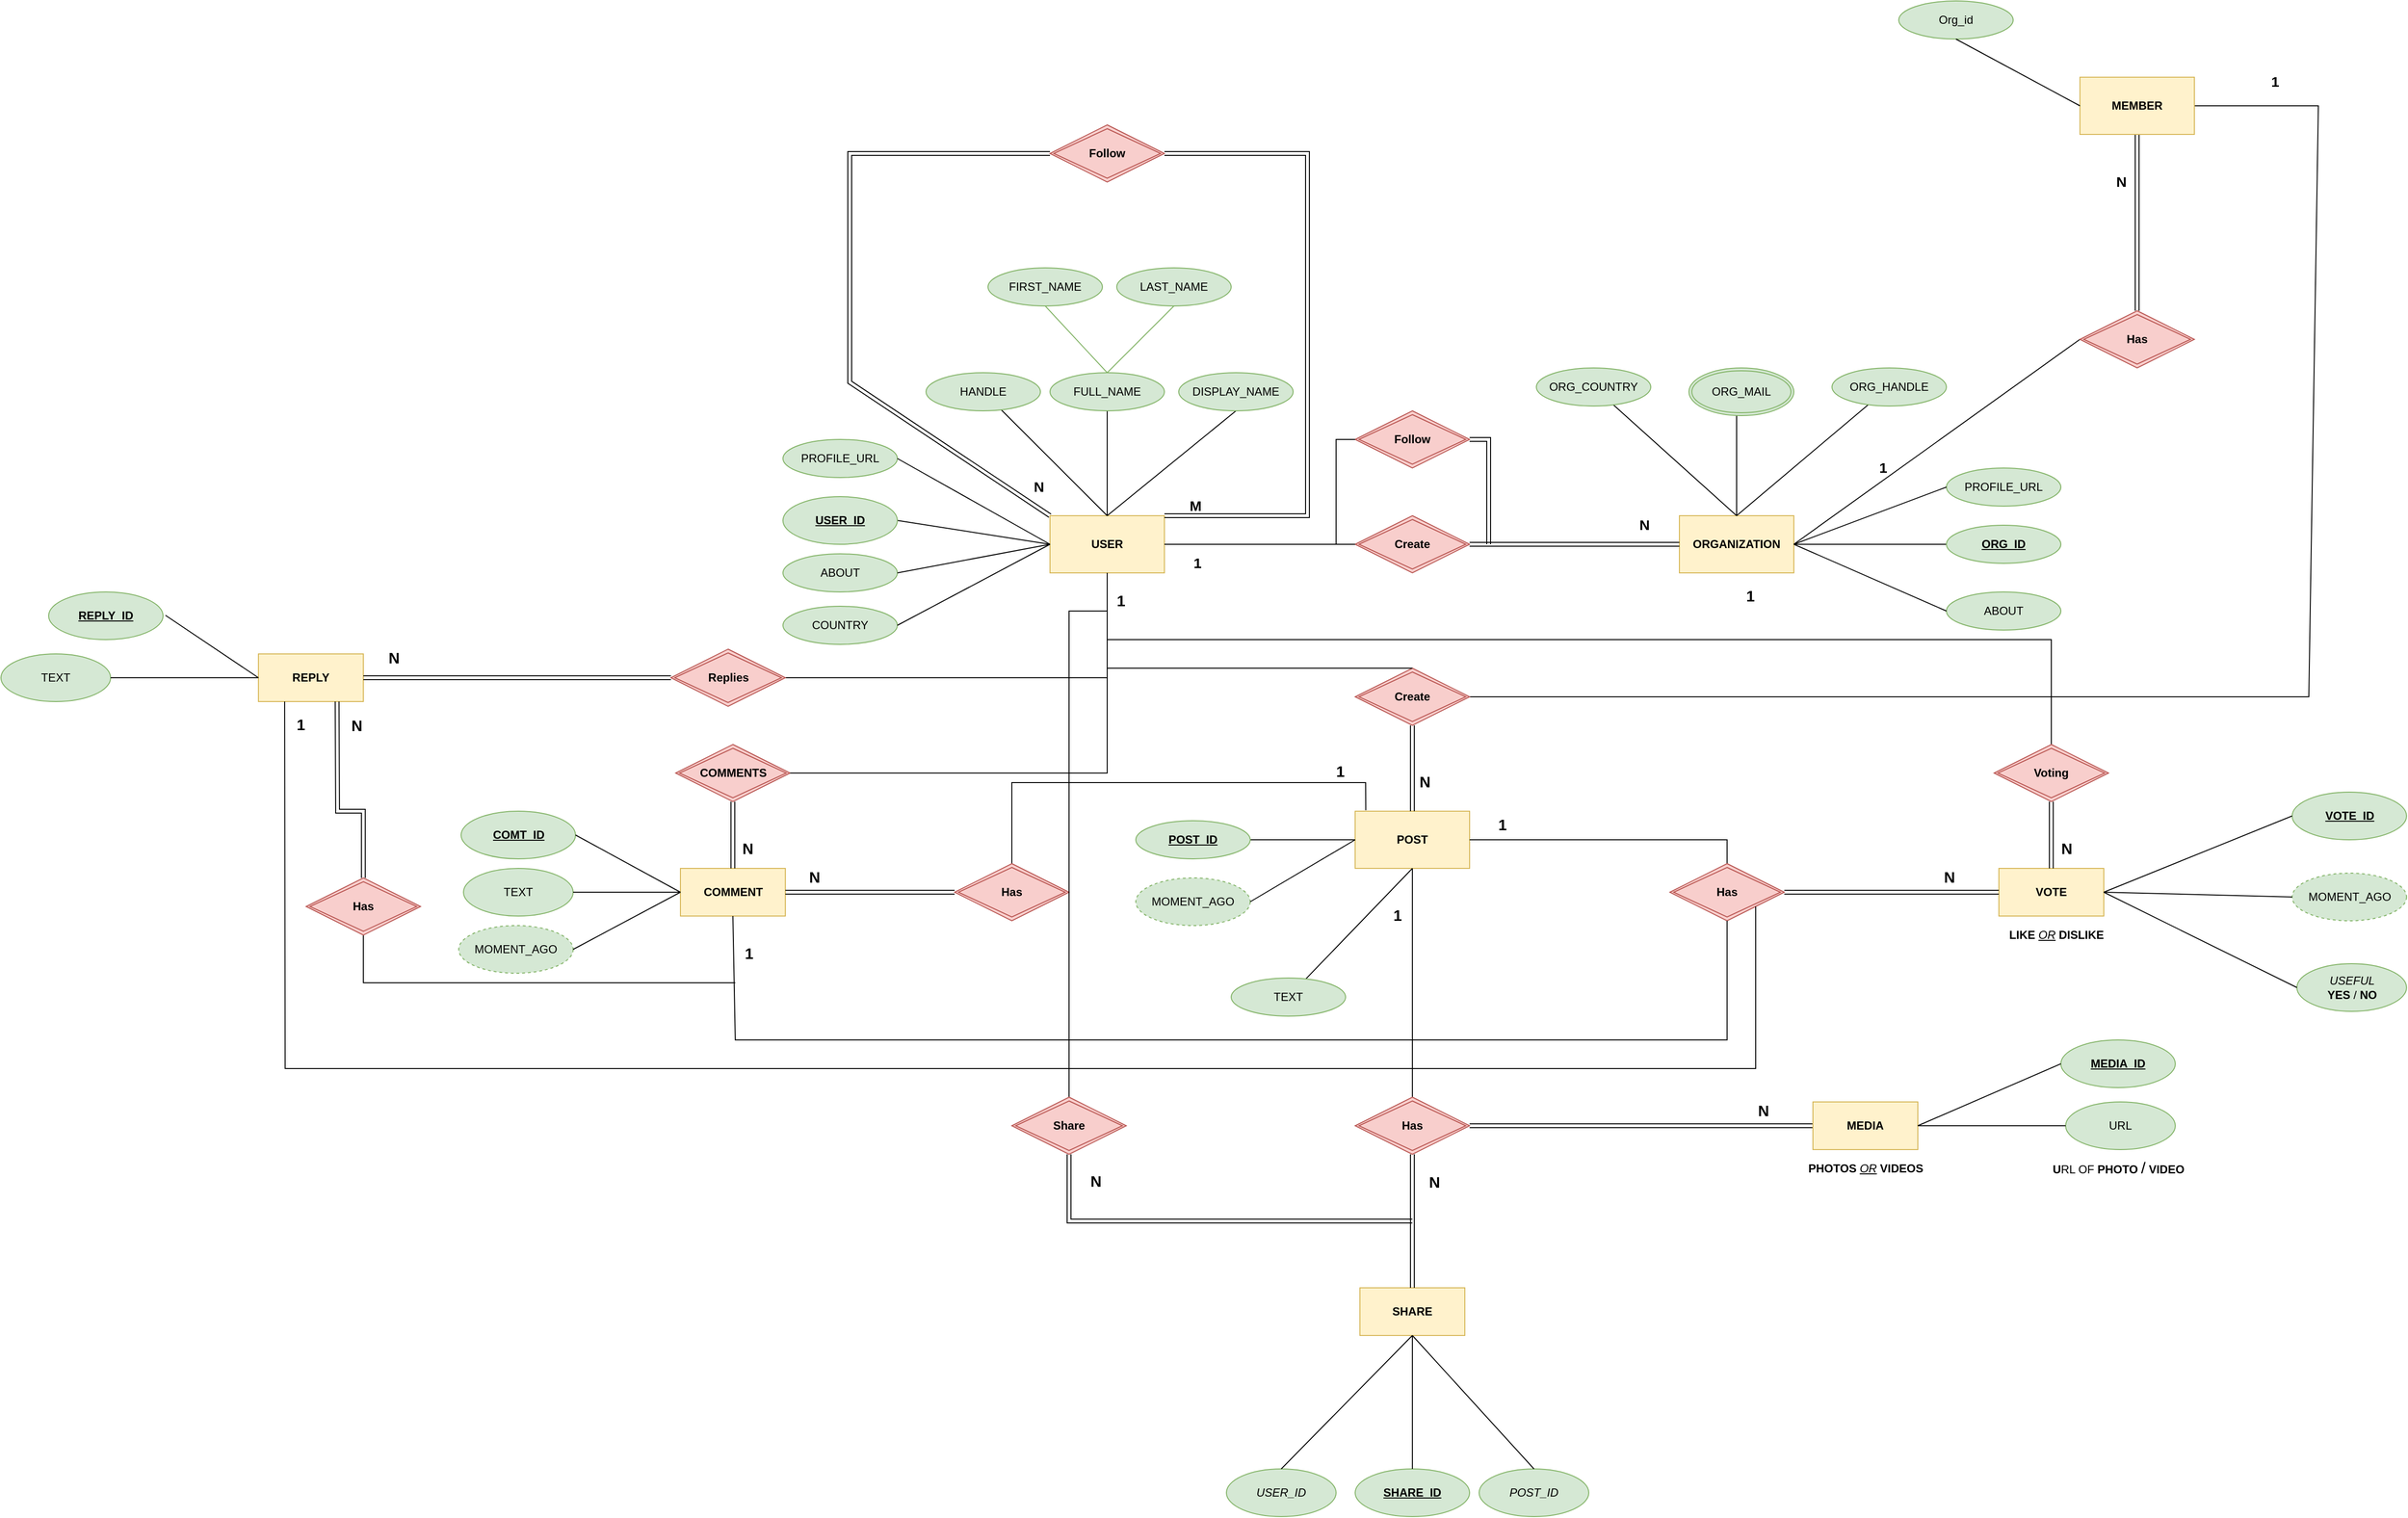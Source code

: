 <mxfile version="21.1.4" type="github">
  <diagram name="Page-1" id="ovaMx1BlKtIJrgPWmryp">
    <mxGraphModel dx="3140" dy="623" grid="1" gridSize="10" guides="1" tooltips="1" connect="1" arrows="1" fold="1" page="1" pageScale="1" pageWidth="1700" pageHeight="1100" background="none" math="0" shadow="0">
      <root>
        <mxCell id="0" />
        <mxCell id="1" parent="0" />
        <mxCell id="cWptr_9K2KnEI4ltxLWX-1" value="USER" style="rounded=0;whiteSpace=wrap;html=1;fillColor=#fff2cc;strokeColor=#d6b656;fontStyle=1" parent="1" vertex="1">
          <mxGeometry x="300" y="560" width="120" height="60" as="geometry" />
        </mxCell>
        <mxCell id="cWptr_9K2KnEI4ltxLWX-2" value="" style="endArrow=none;html=1;rounded=0;" parent="1" target="cWptr_9K2KnEI4ltxLWX-3" edge="1">
          <mxGeometry width="50" height="50" relative="1" as="geometry">
            <mxPoint x="360" y="560" as="sourcePoint" />
            <mxPoint x="360" y="490" as="targetPoint" />
          </mxGeometry>
        </mxCell>
        <mxCell id="cWptr_9K2KnEI4ltxLWX-3" value="FULL_NAME" style="ellipse;whiteSpace=wrap;html=1;fillColor=#d5e8d4;strokeColor=#82b366;" parent="1" vertex="1">
          <mxGeometry x="300" y="410" width="120" height="40" as="geometry" />
        </mxCell>
        <mxCell id="cWptr_9K2KnEI4ltxLWX-4" value="" style="endArrow=none;html=1;rounded=0;exitX=0.5;exitY=0;exitDx=0;exitDy=0;" parent="1" source="cWptr_9K2KnEI4ltxLWX-1" target="cWptr_9K2KnEI4ltxLWX-5" edge="1">
          <mxGeometry width="50" height="50" relative="1" as="geometry">
            <mxPoint x="190" y="610" as="sourcePoint" />
            <mxPoint x="190" y="540" as="targetPoint" />
          </mxGeometry>
        </mxCell>
        <mxCell id="cWptr_9K2KnEI4ltxLWX-5" value="HANDLE" style="ellipse;whiteSpace=wrap;html=1;fillColor=#d5e8d4;strokeColor=#82b366;" parent="1" vertex="1">
          <mxGeometry x="170" y="410" width="120" height="40" as="geometry" />
        </mxCell>
        <mxCell id="cWptr_9K2KnEI4ltxLWX-6" value="" style="endArrow=none;html=1;rounded=0;entryX=0.5;entryY=1;entryDx=0;entryDy=0;" parent="1" target="cWptr_9K2KnEI4ltxLWX-7" edge="1">
          <mxGeometry width="50" height="50" relative="1" as="geometry">
            <mxPoint x="360" y="560" as="sourcePoint" />
            <mxPoint x="488.444" y="448.665" as="targetPoint" />
          </mxGeometry>
        </mxCell>
        <mxCell id="cWptr_9K2KnEI4ltxLWX-7" value="DISPLAY_NAME" style="ellipse;whiteSpace=wrap;html=1;fillColor=#d5e8d4;strokeColor=#82b366;" parent="1" vertex="1">
          <mxGeometry x="435" y="410" width="120" height="40" as="geometry" />
        </mxCell>
        <mxCell id="cWptr_9K2KnEI4ltxLWX-9" value="ORGANIZATION" style="rounded=0;whiteSpace=wrap;html=1;fillColor=#fff2cc;strokeColor=#d6b656;fontStyle=1" parent="1" vertex="1">
          <mxGeometry x="960" y="560" width="120" height="60" as="geometry" />
        </mxCell>
        <mxCell id="cWptr_9K2KnEI4ltxLWX-15" value="" style="endArrow=none;html=1;rounded=0;entryX=1;entryY=0.5;entryDx=0;entryDy=0;exitX=0;exitY=0.5;exitDx=0;exitDy=0;" parent="1" source="cWptr_9K2KnEI4ltxLWX-1" target="cWptr_9K2KnEI4ltxLWX-98" edge="1">
          <mxGeometry width="50" height="50" relative="1" as="geometry">
            <mxPoint x="290" y="590" as="sourcePoint" />
            <mxPoint x="140" y="560" as="targetPoint" />
          </mxGeometry>
        </mxCell>
        <mxCell id="cWptr_9K2KnEI4ltxLWX-17" value="" style="endArrow=none;html=1;rounded=0;" parent="1" target="cWptr_9K2KnEI4ltxLWX-18" edge="1">
          <mxGeometry width="50" height="50" relative="1" as="geometry">
            <mxPoint x="1020" y="560" as="sourcePoint" />
            <mxPoint x="880" y="490" as="targetPoint" />
          </mxGeometry>
        </mxCell>
        <mxCell id="cWptr_9K2KnEI4ltxLWX-18" value="ORG_COUNTRY" style="ellipse;whiteSpace=wrap;html=1;fillColor=#d5e8d4;strokeColor=#82b366;" parent="1" vertex="1">
          <mxGeometry x="810" y="405" width="120" height="40" as="geometry" />
        </mxCell>
        <mxCell id="cWptr_9K2KnEI4ltxLWX-19" value="" style="endArrow=none;html=1;rounded=0;exitX=0.5;exitY=0;exitDx=0;exitDy=0;" parent="1" source="cWptr_9K2KnEI4ltxLWX-9" edge="1">
          <mxGeometry width="50" height="50" relative="1" as="geometry">
            <mxPoint x="1020" y="550" as="sourcePoint" />
            <mxPoint x="1020" y="450" as="targetPoint" />
          </mxGeometry>
        </mxCell>
        <mxCell id="cWptr_9K2KnEI4ltxLWX-21" value="" style="endArrow=none;html=1;rounded=0;exitX=0.5;exitY=0;exitDx=0;exitDy=0;" parent="1" source="cWptr_9K2KnEI4ltxLWX-9" target="cWptr_9K2KnEI4ltxLWX-22" edge="1">
          <mxGeometry width="50" height="50" relative="1" as="geometry">
            <mxPoint x="620" y="570" as="sourcePoint" />
            <mxPoint x="760" y="500" as="targetPoint" />
          </mxGeometry>
        </mxCell>
        <mxCell id="cWptr_9K2KnEI4ltxLWX-22" value="ORG_HANDLE" style="ellipse;whiteSpace=wrap;html=1;fillColor=#d5e8d4;strokeColor=#82b366;" parent="1" vertex="1">
          <mxGeometry x="1120" y="405" width="120" height="40" as="geometry" />
        </mxCell>
        <mxCell id="cWptr_9K2KnEI4ltxLWX-25" value="" style="endArrow=none;html=1;rounded=0;entryX=0;entryY=0.5;entryDx=0;entryDy=0;exitX=1;exitY=0.5;exitDx=0;exitDy=0;" parent="1" source="cWptr_9K2KnEI4ltxLWX-9" target="cWptr_9K2KnEI4ltxLWX-26" edge="1">
          <mxGeometry width="50" height="50" relative="1" as="geometry">
            <mxPoint x="1130" y="580" as="sourcePoint" />
            <mxPoint x="1130" y="930" as="targetPoint" />
          </mxGeometry>
        </mxCell>
        <mxCell id="cWptr_9K2KnEI4ltxLWX-26" value="&lt;u&gt;ORG_ID&lt;/u&gt;" style="ellipse;whiteSpace=wrap;html=1;fillColor=#d5e8d4;strokeColor=#82b366;fontStyle=1" parent="1" vertex="1">
          <mxGeometry x="1240" y="570" width="120" height="40" as="geometry" />
        </mxCell>
        <mxCell id="cWptr_9K2KnEI4ltxLWX-49" value="POST" style="rounded=0;whiteSpace=wrap;html=1;fillColor=#fff2cc;strokeColor=#d6b656;fontStyle=1" parent="1" vertex="1">
          <mxGeometry x="620" y="870" width="120" height="60" as="geometry" />
        </mxCell>
        <mxCell id="cWptr_9K2KnEI4ltxLWX-50" value="" style="endArrow=none;html=1;rounded=0;entryX=1;entryY=0.5;entryDx=0;entryDy=0;exitX=0;exitY=0.5;exitDx=0;exitDy=0;" parent="1" target="cWptr_9K2KnEI4ltxLWX-51" edge="1">
          <mxGeometry width="50" height="50" relative="1" as="geometry">
            <mxPoint x="620" y="900" as="sourcePoint" />
            <mxPoint x="660" y="1100" as="targetPoint" />
          </mxGeometry>
        </mxCell>
        <mxCell id="cWptr_9K2KnEI4ltxLWX-51" value="&lt;u&gt;POST_ID&lt;/u&gt;" style="ellipse;whiteSpace=wrap;html=1;fillColor=#d5e8d4;strokeColor=#82b366;fontStyle=1" parent="1" vertex="1">
          <mxGeometry x="390" y="880" width="120" height="40" as="geometry" />
        </mxCell>
        <mxCell id="cWptr_9K2KnEI4ltxLWX-54" value="" style="endArrow=none;html=1;rounded=0;exitX=0.5;exitY=1;exitDx=0;exitDy=0;" parent="1" source="cWptr_9K2KnEI4ltxLWX-49" target="cWptr_9K2KnEI4ltxLWX-55" edge="1">
          <mxGeometry width="50" height="50" relative="1" as="geometry">
            <mxPoint x="880" y="1050" as="sourcePoint" />
            <mxPoint x="820" y="1030" as="targetPoint" />
          </mxGeometry>
        </mxCell>
        <mxCell id="cWptr_9K2KnEI4ltxLWX-55" value="TEXT" style="ellipse;whiteSpace=wrap;html=1;fillColor=#d5e8d4;strokeColor=#82b366;" parent="1" vertex="1">
          <mxGeometry x="490" y="1045" width="120" height="40" as="geometry" />
        </mxCell>
        <mxCell id="cWptr_9K2KnEI4ltxLWX-64" value="" style="endArrow=none;html=1;rounded=0;exitX=1;exitY=0.5;exitDx=0;exitDy=0;entryX=1;entryY=0.5;entryDx=0;entryDy=0;" parent="1" source="cWptr_9K2KnEI4ltxLWX-79" edge="1" target="09r3FnNaY80dHpQZaFdH-8">
          <mxGeometry width="50" height="50" relative="1" as="geometry">
            <mxPoint x="610" y="750" as="sourcePoint" />
            <mxPoint x="1620" y="120" as="targetPoint" />
            <Array as="points">
              <mxPoint x="1020" y="750" />
              <mxPoint x="1620" y="750" />
              <mxPoint x="1630" y="130" />
            </Array>
          </mxGeometry>
        </mxCell>
        <mxCell id="cWptr_9K2KnEI4ltxLWX-69" value="ORG_MAIL" style="ellipse;shape=doubleEllipse;margin=3;whiteSpace=wrap;html=1;align=center;fillColor=#d5e8d4;strokeColor=#82b366;" parent="1" vertex="1">
          <mxGeometry x="970" y="405" width="110" height="50" as="geometry" />
        </mxCell>
        <mxCell id="cWptr_9K2KnEI4ltxLWX-70" value="" style="shape=link;html=1;rounded=0;exitX=1;exitY=0.5;exitDx=0;exitDy=0;" parent="1" source="cWptr_9K2KnEI4ltxLWX-81" edge="1">
          <mxGeometry relative="1" as="geometry">
            <mxPoint x="850" y="590" as="sourcePoint" />
            <mxPoint x="960" y="590" as="targetPoint" />
          </mxGeometry>
        </mxCell>
        <mxCell id="cWptr_9K2KnEI4ltxLWX-71" value="N" style="resizable=0;html=1;whiteSpace=wrap;align=right;verticalAlign=bottom;fontSize=15;fontStyle=1" parent="cWptr_9K2KnEI4ltxLWX-70" connectable="0" vertex="1">
          <mxGeometry x="1" relative="1" as="geometry">
            <mxPoint x="-30" y="-10" as="offset" />
          </mxGeometry>
        </mxCell>
        <mxCell id="cWptr_9K2KnEI4ltxLWX-72" value="" style="shape=link;html=1;rounded=0;exitX=0.5;exitY=1;exitDx=0;exitDy=0;entryX=0.5;entryY=0;entryDx=0;entryDy=0;" parent="1" source="cWptr_9K2KnEI4ltxLWX-79" target="cWptr_9K2KnEI4ltxLWX-49" edge="1">
          <mxGeometry relative="1" as="geometry">
            <mxPoint x="680" y="800" as="sourcePoint" />
            <mxPoint x="900" y="850" as="targetPoint" />
          </mxGeometry>
        </mxCell>
        <mxCell id="cWptr_9K2KnEI4ltxLWX-73" value="N" style="resizable=0;html=1;whiteSpace=wrap;align=right;verticalAlign=bottom;fontSize=16;fontStyle=1" parent="cWptr_9K2KnEI4ltxLWX-72" connectable="0" vertex="1">
          <mxGeometry x="1" relative="1" as="geometry">
            <mxPoint x="20" y="-20" as="offset" />
          </mxGeometry>
        </mxCell>
        <mxCell id="cWptr_9K2KnEI4ltxLWX-74" value="FIRST_NAME" style="ellipse;whiteSpace=wrap;html=1;fillColor=#d5e8d4;strokeColor=#82b366;" parent="1" vertex="1">
          <mxGeometry x="235" y="300" width="120" height="40" as="geometry" />
        </mxCell>
        <mxCell id="cWptr_9K2KnEI4ltxLWX-75" value="LAST_NAME" style="ellipse;whiteSpace=wrap;html=1;fillColor=#d5e8d4;strokeColor=#82b366;" parent="1" vertex="1">
          <mxGeometry x="370" y="300" width="120" height="40" as="geometry" />
        </mxCell>
        <mxCell id="cWptr_9K2KnEI4ltxLWX-77" value="" style="endArrow=none;html=1;rounded=0;entryX=0.5;entryY=1;entryDx=0;entryDy=0;exitX=0.5;exitY=0;exitDx=0;exitDy=0;fillColor=#d5e8d4;strokeColor=#82b366;" parent="1" source="cWptr_9K2KnEI4ltxLWX-3" target="cWptr_9K2KnEI4ltxLWX-75" edge="1">
          <mxGeometry width="50" height="50" relative="1" as="geometry">
            <mxPoint x="540" y="350" as="sourcePoint" />
            <mxPoint x="430" y="350" as="targetPoint" />
          </mxGeometry>
        </mxCell>
        <mxCell id="cWptr_9K2KnEI4ltxLWX-78" value="" style="endArrow=none;html=1;rounded=0;entryX=0.5;entryY=1;entryDx=0;entryDy=0;fillColor=#d5e8d4;strokeColor=#82b366;" parent="1" target="cWptr_9K2KnEI4ltxLWX-74" edge="1">
          <mxGeometry width="50" height="50" relative="1" as="geometry">
            <mxPoint x="360" y="410" as="sourcePoint" />
            <mxPoint x="440" y="350" as="targetPoint" />
          </mxGeometry>
        </mxCell>
        <mxCell id="cWptr_9K2KnEI4ltxLWX-79" value="&lt;b&gt;Create&lt;/b&gt;" style="shape=rhombus;double=1;perimeter=rhombusPerimeter;whiteSpace=wrap;html=1;align=center;fillColor=#f8cecc;strokeColor=#b85450;" parent="1" vertex="1">
          <mxGeometry x="620" y="720" width="120" height="60" as="geometry" />
        </mxCell>
        <mxCell id="cWptr_9K2KnEI4ltxLWX-81" value="Create" style="shape=rhombus;double=1;perimeter=rhombusPerimeter;whiteSpace=wrap;html=1;align=center;fillColor=#f8cecc;strokeColor=#b85450;fontStyle=1" parent="1" vertex="1">
          <mxGeometry x="620" y="560" width="120" height="60" as="geometry" />
        </mxCell>
        <mxCell id="cWptr_9K2KnEI4ltxLWX-83" value="" style="endArrow=none;html=1;rounded=0;exitX=0.5;exitY=1;exitDx=0;exitDy=0;entryX=0.5;entryY=0;entryDx=0;entryDy=0;" parent="1" source="cWptr_9K2KnEI4ltxLWX-1" target="cWptr_9K2KnEI4ltxLWX-79" edge="1">
          <mxGeometry relative="1" as="geometry">
            <mxPoint x="400" y="695" as="sourcePoint" />
            <mxPoint x="560" y="695" as="targetPoint" />
            <Array as="points">
              <mxPoint x="360" y="720" />
            </Array>
          </mxGeometry>
        </mxCell>
        <mxCell id="cWptr_9K2KnEI4ltxLWX-84" value="1" style="resizable=0;html=1;whiteSpace=wrap;align=right;verticalAlign=bottom;fontSize=16;fontStyle=1" parent="cWptr_9K2KnEI4ltxLWX-83" connectable="0" vertex="1">
          <mxGeometry x="1" relative="1" as="geometry">
            <mxPoint x="-300" y="-60" as="offset" />
          </mxGeometry>
        </mxCell>
        <mxCell id="cWptr_9K2KnEI4ltxLWX-85" value="" style="endArrow=none;html=1;rounded=0;exitX=1;exitY=0.5;exitDx=0;exitDy=0;entryX=0;entryY=0.5;entryDx=0;entryDy=0;" parent="1" source="cWptr_9K2KnEI4ltxLWX-1" target="cWptr_9K2KnEI4ltxLWX-81" edge="1">
          <mxGeometry relative="1" as="geometry">
            <mxPoint x="494.62" y="630" as="sourcePoint" />
            <mxPoint x="494.62" y="730" as="targetPoint" />
          </mxGeometry>
        </mxCell>
        <mxCell id="cWptr_9K2KnEI4ltxLWX-86" value="1" style="resizable=0;html=1;whiteSpace=wrap;align=right;verticalAlign=bottom;fontSize=15;fontStyle=1" parent="cWptr_9K2KnEI4ltxLWX-85" connectable="0" vertex="1">
          <mxGeometry x="1" relative="1" as="geometry">
            <mxPoint x="-160" y="30" as="offset" />
          </mxGeometry>
        </mxCell>
        <mxCell id="cWptr_9K2KnEI4ltxLWX-87" value="PROFILE_URL" style="ellipse;whiteSpace=wrap;html=1;fillColor=#d5e8d4;strokeColor=#82b366;" parent="1" vertex="1">
          <mxGeometry x="20" y="480" width="120" height="40" as="geometry" />
        </mxCell>
        <mxCell id="cWptr_9K2KnEI4ltxLWX-88" value="" style="endArrow=none;html=1;rounded=0;entryX=1;entryY=0.5;entryDx=0;entryDy=0;" parent="1" target="cWptr_9K2KnEI4ltxLWX-87" edge="1">
          <mxGeometry width="50" height="50" relative="1" as="geometry">
            <mxPoint x="300" y="590" as="sourcePoint" />
            <mxPoint x="180" y="520" as="targetPoint" />
          </mxGeometry>
        </mxCell>
        <mxCell id="cWptr_9K2KnEI4ltxLWX-89" value="PROFILE_URL" style="ellipse;whiteSpace=wrap;html=1;fillColor=#d5e8d4;strokeColor=#82b366;" parent="1" vertex="1">
          <mxGeometry x="1240" y="510" width="120" height="40" as="geometry" />
        </mxCell>
        <mxCell id="cWptr_9K2KnEI4ltxLWX-90" value="" style="endArrow=none;html=1;rounded=0;entryX=0;entryY=0.5;entryDx=0;entryDy=0;exitX=1;exitY=0.5;exitDx=0;exitDy=0;" parent="1" source="cWptr_9K2KnEI4ltxLWX-9" target="cWptr_9K2KnEI4ltxLWX-89" edge="1">
          <mxGeometry width="50" height="50" relative="1" as="geometry">
            <mxPoint x="1460" y="580" as="sourcePoint" />
            <mxPoint x="1340" y="510" as="targetPoint" />
          </mxGeometry>
        </mxCell>
        <mxCell id="cWptr_9K2KnEI4ltxLWX-91" value="MOMENT_AGO" style="ellipse;whiteSpace=wrap;html=1;align=center;dashed=1;fillColor=#d5e8d4;strokeColor=#82b366;" parent="1" vertex="1">
          <mxGeometry x="390" y="940" width="120" height="50" as="geometry" />
        </mxCell>
        <mxCell id="cWptr_9K2KnEI4ltxLWX-92" value="" style="endArrow=none;html=1;rounded=0;entryX=1;entryY=0.5;entryDx=0;entryDy=0;" parent="1" target="cWptr_9K2KnEI4ltxLWX-91" edge="1">
          <mxGeometry width="50" height="50" relative="1" as="geometry">
            <mxPoint x="620" y="900" as="sourcePoint" />
            <mxPoint x="520" y="910" as="targetPoint" />
          </mxGeometry>
        </mxCell>
        <mxCell id="cWptr_9K2KnEI4ltxLWX-93" value="ABOUT" style="ellipse;whiteSpace=wrap;html=1;fillColor=#d5e8d4;strokeColor=#82b366;" parent="1" vertex="1">
          <mxGeometry x="20" y="600" width="120" height="40" as="geometry" />
        </mxCell>
        <mxCell id="cWptr_9K2KnEI4ltxLWX-94" value="" style="endArrow=none;html=1;rounded=0;entryX=1;entryY=0.5;entryDx=0;entryDy=0;exitX=0;exitY=0.5;exitDx=0;exitDy=0;" parent="1" source="cWptr_9K2KnEI4ltxLWX-1" target="cWptr_9K2KnEI4ltxLWX-93" edge="1">
          <mxGeometry width="50" height="50" relative="1" as="geometry">
            <mxPoint x="300" y="710" as="sourcePoint" />
            <mxPoint x="180" y="640" as="targetPoint" />
          </mxGeometry>
        </mxCell>
        <mxCell id="cWptr_9K2KnEI4ltxLWX-95" value="ABOUT" style="ellipse;whiteSpace=wrap;html=1;fillColor=#d5e8d4;strokeColor=#82b366;" parent="1" vertex="1">
          <mxGeometry x="1240" y="640" width="120" height="40" as="geometry" />
        </mxCell>
        <mxCell id="cWptr_9K2KnEI4ltxLWX-96" value="" style="endArrow=none;html=1;rounded=0;entryX=0;entryY=0.5;entryDx=0;entryDy=0;" parent="1" target="cWptr_9K2KnEI4ltxLWX-95" edge="1">
          <mxGeometry width="50" height="50" relative="1" as="geometry">
            <mxPoint x="1080" y="590" as="sourcePoint" />
            <mxPoint x="1350" y="640" as="targetPoint" />
          </mxGeometry>
        </mxCell>
        <mxCell id="cWptr_9K2KnEI4ltxLWX-97" value="COUNTRY" style="ellipse;whiteSpace=wrap;html=1;fillColor=#d5e8d4;strokeColor=#82b366;" parent="1" vertex="1">
          <mxGeometry x="20" y="655" width="120" height="40" as="geometry" />
        </mxCell>
        <mxCell id="cWptr_9K2KnEI4ltxLWX-98" value="USER_ID" style="ellipse;whiteSpace=wrap;html=1;align=center;fontStyle=5;fillColor=#d5e8d4;strokeColor=#82b366;" parent="1" vertex="1">
          <mxGeometry x="20" y="540" width="120" height="50" as="geometry" />
        </mxCell>
        <mxCell id="cWptr_9K2KnEI4ltxLWX-99" value="" style="endArrow=none;html=1;rounded=0;entryX=1;entryY=0.5;entryDx=0;entryDy=0;" parent="1" target="cWptr_9K2KnEI4ltxLWX-97" edge="1">
          <mxGeometry width="50" height="50" relative="1" as="geometry">
            <mxPoint x="300" y="590" as="sourcePoint" />
            <mxPoint x="150" y="630" as="targetPoint" />
          </mxGeometry>
        </mxCell>
        <mxCell id="p4hdSAo7ATjIJQ8qtVKv-2" value="COMMENT" style="whiteSpace=wrap;html=1;align=center;fontStyle=1;fillColor=#fff2cc;strokeColor=#d6b656;" parent="1" vertex="1">
          <mxGeometry x="-87.5" y="930" width="110" height="50" as="geometry" />
        </mxCell>
        <mxCell id="p4hdSAo7ATjIJQ8qtVKv-3" value="TEXT" style="ellipse;whiteSpace=wrap;html=1;align=center;fontStyle=0;fillColor=#d5e8d4;strokeColor=#82b366;" parent="1" vertex="1">
          <mxGeometry x="-315" y="930" width="115" height="50" as="geometry" />
        </mxCell>
        <mxCell id="p4hdSAo7ATjIJQ8qtVKv-4" value="COMT_ID" style="ellipse;whiteSpace=wrap;html=1;align=center;fontStyle=5;fillColor=#d5e8d4;strokeColor=#82b366;" parent="1" vertex="1">
          <mxGeometry x="-317.5" y="870" width="120" height="50" as="geometry" />
        </mxCell>
        <mxCell id="p4hdSAo7ATjIJQ8qtVKv-6" value="MOMENT_AGO" style="ellipse;whiteSpace=wrap;html=1;align=center;dashed=1;fillColor=#d5e8d4;strokeColor=#82b366;fontStyle=0" parent="1" vertex="1">
          <mxGeometry x="-320" y="990" width="120" height="50" as="geometry" />
        </mxCell>
        <mxCell id="p4hdSAo7ATjIJQ8qtVKv-7" value="" style="endArrow=none;html=1;rounded=0;entryX=0;entryY=0.5;entryDx=0;entryDy=0;exitX=1;exitY=0.5;exitDx=0;exitDy=0;" parent="1" source="p4hdSAo7ATjIJQ8qtVKv-4" target="p4hdSAo7ATjIJQ8qtVKv-2" edge="1">
          <mxGeometry relative="1" as="geometry">
            <mxPoint x="-167.5" y="894.5" as="sourcePoint" />
            <mxPoint x="-7.5" y="894.5" as="targetPoint" />
          </mxGeometry>
        </mxCell>
        <mxCell id="p4hdSAo7ATjIJQ8qtVKv-8" value="" style="endArrow=none;html=1;rounded=0;entryX=0;entryY=0.5;entryDx=0;entryDy=0;exitX=1;exitY=0.5;exitDx=0;exitDy=0;" parent="1" source="p4hdSAo7ATjIJQ8qtVKv-3" target="p4hdSAo7ATjIJQ8qtVKv-2" edge="1">
          <mxGeometry relative="1" as="geometry">
            <mxPoint x="-177.5" y="964.5" as="sourcePoint" />
            <mxPoint x="-92.5" y="960" as="targetPoint" />
          </mxGeometry>
        </mxCell>
        <mxCell id="p4hdSAo7ATjIJQ8qtVKv-10" value="" style="endArrow=none;html=1;rounded=0;entryX=0;entryY=0.5;entryDx=0;entryDy=0;exitX=1;exitY=0.5;exitDx=0;exitDy=0;" parent="1" source="p4hdSAo7ATjIJQ8qtVKv-6" target="p4hdSAo7ATjIJQ8qtVKv-2" edge="1">
          <mxGeometry relative="1" as="geometry">
            <mxPoint x="-170" y="1014.5" as="sourcePoint" />
            <mxPoint x="-85" y="1010" as="targetPoint" />
          </mxGeometry>
        </mxCell>
        <mxCell id="p4hdSAo7ATjIJQ8qtVKv-14" value="COMMENTS" style="shape=rhombus;double=1;perimeter=rhombusPerimeter;whiteSpace=wrap;html=1;align=center;fillColor=#f8cecc;strokeColor=#b85450;fontStyle=1" parent="1" vertex="1">
          <mxGeometry x="-92.5" y="800" width="120" height="60" as="geometry" />
        </mxCell>
        <mxCell id="p4hdSAo7ATjIJQ8qtVKv-15" value="" style="shape=link;html=1;rounded=0;exitX=0.5;exitY=0;exitDx=0;exitDy=0;entryX=0.5;entryY=1;entryDx=0;entryDy=0;" parent="1" source="p4hdSAo7ATjIJQ8qtVKv-2" target="p4hdSAo7ATjIJQ8qtVKv-14" edge="1">
          <mxGeometry relative="1" as="geometry">
            <mxPoint x="50" y="760" as="sourcePoint" />
            <mxPoint x="210" y="760" as="targetPoint" />
          </mxGeometry>
        </mxCell>
        <mxCell id="p4hdSAo7ATjIJQ8qtVKv-16" value="N" style="resizable=0;html=1;whiteSpace=wrap;align=right;verticalAlign=bottom;fontSize=16;fontStyle=1" parent="p4hdSAo7ATjIJQ8qtVKv-15" connectable="0" vertex="1">
          <mxGeometry x="1" relative="1" as="geometry">
            <mxPoint x="23" y="60" as="offset" />
          </mxGeometry>
        </mxCell>
        <mxCell id="p4hdSAo7ATjIJQ8qtVKv-18" value="" style="endArrow=none;html=1;rounded=0;exitX=1;exitY=0.5;exitDx=0;exitDy=0;" parent="1" source="p4hdSAo7ATjIJQ8qtVKv-14" edge="1">
          <mxGeometry relative="1" as="geometry">
            <mxPoint x="30" y="830" as="sourcePoint" />
            <mxPoint x="360" y="720" as="targetPoint" />
            <Array as="points">
              <mxPoint x="330" y="830" />
              <mxPoint x="360" y="830" />
            </Array>
          </mxGeometry>
        </mxCell>
        <mxCell id="p4hdSAo7ATjIJQ8qtVKv-24" value="" style="endArrow=none;html=1;rounded=0;entryX=0.093;entryY=-0.017;entryDx=0;entryDy=0;entryPerimeter=0;exitX=0.5;exitY=0;exitDx=0;exitDy=0;" parent="1" source="p4hdSAo7ATjIJQ8qtVKv-26" target="cWptr_9K2KnEI4ltxLWX-49" edge="1">
          <mxGeometry relative="1" as="geometry">
            <mxPoint x="260" y="880" as="sourcePoint" />
            <mxPoint x="630" y="870" as="targetPoint" />
            <Array as="points">
              <mxPoint x="260" y="840" />
              <mxPoint x="430" y="840" />
              <mxPoint x="631" y="840" />
            </Array>
          </mxGeometry>
        </mxCell>
        <mxCell id="p4hdSAo7ATjIJQ8qtVKv-25" value="1" style="resizable=0;html=1;whiteSpace=wrap;align=right;verticalAlign=bottom;fontSize=16;fontStyle=1" parent="p4hdSAo7ATjIJQ8qtVKv-24" connectable="0" vertex="1">
          <mxGeometry x="1" relative="1" as="geometry">
            <mxPoint x="-21" y="-29" as="offset" />
          </mxGeometry>
        </mxCell>
        <mxCell id="p4hdSAo7ATjIJQ8qtVKv-26" value="Has" style="shape=rhombus;double=1;perimeter=rhombusPerimeter;whiteSpace=wrap;html=1;align=center;fillColor=#f8cecc;strokeColor=#b85450;fontStyle=1" parent="1" vertex="1">
          <mxGeometry x="200" y="925" width="120" height="60" as="geometry" />
        </mxCell>
        <mxCell id="p4hdSAo7ATjIJQ8qtVKv-28" value="" style="shape=link;html=1;rounded=0;exitX=0;exitY=0.5;exitDx=0;exitDy=0;entryX=1;entryY=0.5;entryDx=0;entryDy=0;" parent="1" source="p4hdSAo7ATjIJQ8qtVKv-26" target="p4hdSAo7ATjIJQ8qtVKv-2" edge="1">
          <mxGeometry relative="1" as="geometry">
            <mxPoint x="-22" y="940" as="sourcePoint" />
            <mxPoint x="-22" y="870" as="targetPoint" />
          </mxGeometry>
        </mxCell>
        <mxCell id="p4hdSAo7ATjIJQ8qtVKv-29" value="N" style="resizable=0;html=1;whiteSpace=wrap;align=right;verticalAlign=bottom;fontSize=16;fontStyle=1" parent="p4hdSAo7ATjIJQ8qtVKv-28" connectable="0" vertex="1">
          <mxGeometry x="1" relative="1" as="geometry">
            <mxPoint x="38" y="-5" as="offset" />
          </mxGeometry>
        </mxCell>
        <mxCell id="p4hdSAo7ATjIJQ8qtVKv-30" value="" style="endArrow=none;html=1;rounded=0;entryX=0.5;entryY=0;entryDx=0;entryDy=0;" parent="1" target="p4hdSAo7ATjIJQ8qtVKv-39" edge="1">
          <mxGeometry relative="1" as="geometry">
            <mxPoint x="360" y="690" as="sourcePoint" />
            <mxPoint x="1070" y="800" as="targetPoint" />
            <Array as="points">
              <mxPoint x="390" y="690" />
              <mxPoint x="860" y="690" />
              <mxPoint x="1350" y="690" />
            </Array>
          </mxGeometry>
        </mxCell>
        <mxCell id="p4hdSAo7ATjIJQ8qtVKv-31" value="1" style="resizable=0;html=1;whiteSpace=wrap;align=right;verticalAlign=bottom;fontSize=16;fontStyle=1" parent="p4hdSAo7ATjIJQ8qtVKv-30" connectable="0" vertex="1">
          <mxGeometry x="1" relative="1" as="geometry">
            <mxPoint x="-310" y="-145" as="offset" />
          </mxGeometry>
        </mxCell>
        <mxCell id="p4hdSAo7ATjIJQ8qtVKv-32" value="VOTE" style="whiteSpace=wrap;html=1;align=center;fillColor=#fff2cc;strokeColor=#d6b656;fontStyle=1" parent="1" vertex="1">
          <mxGeometry x="1295" y="930" width="110" height="50" as="geometry" />
        </mxCell>
        <mxCell id="p4hdSAo7ATjIJQ8qtVKv-33" value="&lt;i&gt;USEFUL&lt;/i&gt;&lt;br&gt;&lt;b&gt;YES&amp;nbsp;&lt;/b&gt;/&amp;nbsp;&lt;b&gt;NO&lt;/b&gt;" style="ellipse;whiteSpace=wrap;html=1;align=center;fillColor=#d5e8d4;strokeColor=#82b366;" parent="1" vertex="1">
          <mxGeometry x="1607.5" y="1030" width="115" height="50" as="geometry" />
        </mxCell>
        <mxCell id="p4hdSAo7ATjIJQ8qtVKv-34" value="VOTE_ID" style="ellipse;whiteSpace=wrap;html=1;align=center;fontStyle=5;fillColor=#d5e8d4;strokeColor=#82b366;" parent="1" vertex="1">
          <mxGeometry x="1602.5" y="850" width="120" height="50" as="geometry" />
        </mxCell>
        <mxCell id="p4hdSAo7ATjIJQ8qtVKv-35" value="MOMENT_AGO" style="ellipse;whiteSpace=wrap;html=1;align=center;dashed=1;fillColor=#d5e8d4;strokeColor=#82b366;" parent="1" vertex="1">
          <mxGeometry x="1602.5" y="935" width="120" height="50" as="geometry" />
        </mxCell>
        <mxCell id="p4hdSAo7ATjIJQ8qtVKv-36" value="" style="endArrow=none;html=1;rounded=0;entryX=1;entryY=0.5;entryDx=0;entryDy=0;exitX=0;exitY=0.5;exitDx=0;exitDy=0;" parent="1" source="p4hdSAo7ATjIJQ8qtVKv-34" target="p4hdSAo7ATjIJQ8qtVKv-32" edge="1">
          <mxGeometry relative="1" as="geometry">
            <mxPoint x="1532.5" y="900" as="sourcePoint" />
            <mxPoint x="1672.5" y="930" as="targetPoint" />
          </mxGeometry>
        </mxCell>
        <mxCell id="p4hdSAo7ATjIJQ8qtVKv-37" value="" style="endArrow=none;html=1;rounded=0;entryX=1;entryY=0.5;entryDx=0;entryDy=0;exitX=0;exitY=0.5;exitDx=0;exitDy=0;" parent="1" source="p4hdSAo7ATjIJQ8qtVKv-33" target="p4hdSAo7ATjIJQ8qtVKv-32" edge="1">
          <mxGeometry relative="1" as="geometry">
            <mxPoint x="1582.5" y="1050" as="sourcePoint" />
            <mxPoint x="1290" y="960" as="targetPoint" />
          </mxGeometry>
        </mxCell>
        <mxCell id="p4hdSAo7ATjIJQ8qtVKv-38" value="" style="endArrow=none;html=1;rounded=0;entryX=1;entryY=0.5;entryDx=0;entryDy=0;exitX=0;exitY=0.5;exitDx=0;exitDy=0;" parent="1" source="p4hdSAo7ATjIJQ8qtVKv-35" target="p4hdSAo7ATjIJQ8qtVKv-32" edge="1">
          <mxGeometry relative="1" as="geometry">
            <mxPoint x="1212.5" y="1014.5" as="sourcePoint" />
            <mxPoint x="1297.5" y="1010" as="targetPoint" />
          </mxGeometry>
        </mxCell>
        <mxCell id="p4hdSAo7ATjIJQ8qtVKv-39" value="Voting" style="shape=rhombus;double=1;perimeter=rhombusPerimeter;whiteSpace=wrap;html=1;align=center;fontStyle=1;fillColor=#f8cecc;strokeColor=#b85450;" parent="1" vertex="1">
          <mxGeometry x="1290" y="800" width="120" height="60" as="geometry" />
        </mxCell>
        <mxCell id="p4hdSAo7ATjIJQ8qtVKv-40" value="" style="shape=link;html=1;rounded=0;exitX=0.5;exitY=0;exitDx=0;exitDy=0;entryX=0.5;entryY=1;entryDx=0;entryDy=0;" parent="1" source="p4hdSAo7ATjIJQ8qtVKv-32" target="p4hdSAo7ATjIJQ8qtVKv-39" edge="1">
          <mxGeometry relative="1" as="geometry">
            <mxPoint x="1432.5" y="760" as="sourcePoint" />
            <mxPoint x="1592.5" y="760" as="targetPoint" />
          </mxGeometry>
        </mxCell>
        <mxCell id="p4hdSAo7ATjIJQ8qtVKv-41" value="N" style="resizable=0;html=1;whiteSpace=wrap;align=right;verticalAlign=bottom;fontSize=16;fontStyle=1" parent="p4hdSAo7ATjIJQ8qtVKv-40" connectable="0" vertex="1">
          <mxGeometry x="1" relative="1" as="geometry">
            <mxPoint x="23" y="60" as="offset" />
          </mxGeometry>
        </mxCell>
        <mxCell id="p4hdSAo7ATjIJQ8qtVKv-44" value="" style="endArrow=none;html=1;rounded=0;exitX=1;exitY=0.5;exitDx=0;exitDy=0;entryX=0.5;entryY=0;entryDx=0;entryDy=0;" parent="1" source="cWptr_9K2KnEI4ltxLWX-49" target="p4hdSAo7ATjIJQ8qtVKv-46" edge="1">
          <mxGeometry relative="1" as="geometry">
            <mxPoint x="740" y="899" as="sourcePoint" />
            <mxPoint x="1080" y="900" as="targetPoint" />
            <Array as="points">
              <mxPoint x="1010" y="900" />
            </Array>
          </mxGeometry>
        </mxCell>
        <mxCell id="p4hdSAo7ATjIJQ8qtVKv-45" value="1" style="resizable=0;html=1;whiteSpace=wrap;align=right;verticalAlign=bottom;fontSize=16;fontStyle=1" parent="p4hdSAo7ATjIJQ8qtVKv-44" connectable="0" vertex="1">
          <mxGeometry x="1" relative="1" as="geometry">
            <mxPoint x="-230" y="-30" as="offset" />
          </mxGeometry>
        </mxCell>
        <mxCell id="p4hdSAo7ATjIJQ8qtVKv-46" value="Has" style="shape=rhombus;double=1;perimeter=rhombusPerimeter;whiteSpace=wrap;html=1;align=center;fillColor=#f8cecc;strokeColor=#b85450;fontStyle=1" parent="1" vertex="1">
          <mxGeometry x="950" y="925" width="120" height="60" as="geometry" />
        </mxCell>
        <mxCell id="p4hdSAo7ATjIJQ8qtVKv-47" value="" style="shape=link;html=1;rounded=0;exitX=1;exitY=0.5;exitDx=0;exitDy=0;entryX=0;entryY=0.5;entryDx=0;entryDy=0;" parent="1" source="p4hdSAo7ATjIJQ8qtVKv-46" target="p4hdSAo7ATjIJQ8qtVKv-32" edge="1">
          <mxGeometry relative="1" as="geometry">
            <mxPoint x="1230" y="910" as="sourcePoint" />
            <mxPoint x="1290" y="950" as="targetPoint" />
          </mxGeometry>
        </mxCell>
        <mxCell id="p4hdSAo7ATjIJQ8qtVKv-48" value="N" style="resizable=0;html=1;whiteSpace=wrap;align=right;verticalAlign=bottom;fontSize=16;fontStyle=1" parent="p4hdSAo7ATjIJQ8qtVKv-47" connectable="0" vertex="1">
          <mxGeometry x="1" relative="1" as="geometry">
            <mxPoint x="-45" y="-5" as="offset" />
          </mxGeometry>
        </mxCell>
        <mxCell id="Z67yp4dXI5KX4pz4IDJM-1" value="REPLY" style="whiteSpace=wrap;html=1;align=center;fontStyle=1;fillColor=#fff2cc;strokeColor=#d6b656;" parent="1" vertex="1">
          <mxGeometry x="-530" y="705" width="110" height="50" as="geometry" />
        </mxCell>
        <mxCell id="Z67yp4dXI5KX4pz4IDJM-2" value="" style="endArrow=none;html=1;rounded=0;exitX=1;exitY=0.5;exitDx=0;exitDy=0;" parent="1" source="Z67yp4dXI5KX4pz4IDJM-5" edge="1">
          <mxGeometry relative="1" as="geometry">
            <mxPoint x="40" y="755" as="sourcePoint" />
            <mxPoint x="360" y="730" as="targetPoint" />
            <Array as="points">
              <mxPoint x="220" y="730" />
            </Array>
          </mxGeometry>
        </mxCell>
        <mxCell id="Z67yp4dXI5KX4pz4IDJM-5" value="Replies" style="shape=rhombus;double=1;perimeter=rhombusPerimeter;whiteSpace=wrap;html=1;align=center;fillColor=#f8cecc;strokeColor=#b85450;fontStyle=1" parent="1" vertex="1">
          <mxGeometry x="-97.5" y="700" width="120" height="60" as="geometry" />
        </mxCell>
        <mxCell id="Z67yp4dXI5KX4pz4IDJM-6" value="" style="shape=link;html=1;rounded=0;exitX=0;exitY=0.5;exitDx=0;exitDy=0;entryX=1;entryY=0.5;entryDx=0;entryDy=0;" parent="1" source="Z67yp4dXI5KX4pz4IDJM-5" target="Z67yp4dXI5KX4pz4IDJM-1" edge="1">
          <mxGeometry relative="1" as="geometry">
            <mxPoint x="-22" y="940" as="sourcePoint" />
            <mxPoint x="-22" y="870" as="targetPoint" />
          </mxGeometry>
        </mxCell>
        <mxCell id="Z67yp4dXI5KX4pz4IDJM-7" value="N" style="resizable=0;html=1;whiteSpace=wrap;align=right;verticalAlign=bottom;fontSize=16;fontStyle=1" parent="Z67yp4dXI5KX4pz4IDJM-6" connectable="0" vertex="1">
          <mxGeometry x="1" relative="1" as="geometry">
            <mxPoint x="39" y="-10" as="offset" />
          </mxGeometry>
        </mxCell>
        <mxCell id="Z67yp4dXI5KX4pz4IDJM-8" value="REPLY_ID" style="ellipse;whiteSpace=wrap;html=1;align=center;fontStyle=5;fillColor=#d5e8d4;strokeColor=#82b366;" parent="1" vertex="1">
          <mxGeometry x="-750" y="640" width="120" height="50" as="geometry" />
        </mxCell>
        <mxCell id="Z67yp4dXI5KX4pz4IDJM-9" value="" style="endArrow=none;html=1;rounded=0;entryX=0;entryY=0.5;entryDx=0;entryDy=0;" parent="1" target="Z67yp4dXI5KX4pz4IDJM-1" edge="1">
          <mxGeometry relative="1" as="geometry">
            <mxPoint x="-627.5" y="664.5" as="sourcePoint" />
            <mxPoint x="-547" y="725" as="targetPoint" />
          </mxGeometry>
        </mxCell>
        <mxCell id="Z67yp4dXI5KX4pz4IDJM-10" value="TEXT" style="ellipse;whiteSpace=wrap;html=1;align=center;fontStyle=0;fillColor=#d5e8d4;strokeColor=#82b366;" parent="1" vertex="1">
          <mxGeometry x="-800" y="705" width="115" height="50" as="geometry" />
        </mxCell>
        <mxCell id="Z67yp4dXI5KX4pz4IDJM-11" value="" style="endArrow=none;html=1;rounded=0;entryX=0;entryY=0.5;entryDx=0;entryDy=0;exitX=1;exitY=0.5;exitDx=0;exitDy=0;" parent="1" source="Z67yp4dXI5KX4pz4IDJM-10" target="Z67yp4dXI5KX4pz4IDJM-1" edge="1">
          <mxGeometry relative="1" as="geometry">
            <mxPoint x="-662.5" y="744.5" as="sourcePoint" />
            <mxPoint x="-540.0" y="730" as="targetPoint" />
          </mxGeometry>
        </mxCell>
        <mxCell id="Z67yp4dXI5KX4pz4IDJM-14" value="" style="endArrow=none;html=1;rounded=0;exitX=0.5;exitY=1;exitDx=0;exitDy=0;" parent="1" source="Z67yp4dXI5KX4pz4IDJM-16" edge="1">
          <mxGeometry relative="1" as="geometry">
            <mxPoint x="-460" y="1200" as="sourcePoint" />
            <mxPoint x="-30" y="1050" as="targetPoint" />
            <Array as="points">
              <mxPoint x="-420" y="1050" />
            </Array>
          </mxGeometry>
        </mxCell>
        <mxCell id="Z67yp4dXI5KX4pz4IDJM-16" value="Has" style="shape=rhombus;double=1;perimeter=rhombusPerimeter;whiteSpace=wrap;html=1;align=center;fillColor=#f8cecc;strokeColor=#b85450;fontStyle=1" parent="1" vertex="1">
          <mxGeometry x="-480" y="940" width="120" height="60" as="geometry" />
        </mxCell>
        <mxCell id="Z67yp4dXI5KX4pz4IDJM-17" value="" style="shape=link;html=1;rounded=0;exitX=0.5;exitY=0;exitDx=0;exitDy=0;entryX=0.75;entryY=1;entryDx=0;entryDy=0;" parent="1" source="Z67yp4dXI5KX4pz4IDJM-16" target="Z67yp4dXI5KX4pz4IDJM-1" edge="1">
          <mxGeometry relative="1" as="geometry">
            <mxPoint x="-400" y="858.89" as="sourcePoint" />
            <mxPoint x="-577" y="858.89" as="targetPoint" />
            <Array as="points">
              <mxPoint x="-420" y="870" />
              <mxPoint x="-447" y="870" />
            </Array>
          </mxGeometry>
        </mxCell>
        <mxCell id="Z67yp4dXI5KX4pz4IDJM-18" value="N" style="resizable=0;html=1;whiteSpace=wrap;align=right;verticalAlign=bottom;fontSize=16;fontStyle=1" parent="Z67yp4dXI5KX4pz4IDJM-17" connectable="0" vertex="1">
          <mxGeometry x="1" relative="1" as="geometry">
            <mxPoint x="28" y="36" as="offset" />
          </mxGeometry>
        </mxCell>
        <mxCell id="-vruVM9NbfEZ0vpy5V1d-1" value="" style="endArrow=none;html=1;rounded=0;entryX=0.5;entryY=1;entryDx=0;entryDy=0;exitX=0.5;exitY=1;exitDx=0;exitDy=0;" parent="1" source="p4hdSAo7ATjIJQ8qtVKv-2" target="p4hdSAo7ATjIJQ8qtVKv-46" edge="1">
          <mxGeometry relative="1" as="geometry">
            <mxPoint x="-10" y="1060" as="sourcePoint" />
            <mxPoint x="1030" y="1160" as="targetPoint" />
            <Array as="points">
              <mxPoint x="-30" y="1110" />
              <mxPoint x="430" y="1110" />
              <mxPoint x="1010" y="1110" />
            </Array>
          </mxGeometry>
        </mxCell>
        <mxCell id="-vruVM9NbfEZ0vpy5V1d-2" value="1" style="resizable=0;html=1;whiteSpace=wrap;align=right;verticalAlign=bottom;fontSize=16;fontStyle=1" parent="-vruVM9NbfEZ0vpy5V1d-1" connectable="0" vertex="1">
          <mxGeometry x="1" relative="1" as="geometry">
            <mxPoint x="-1020" y="45" as="offset" />
          </mxGeometry>
        </mxCell>
        <mxCell id="-vruVM9NbfEZ0vpy5V1d-5" value="1" style="resizable=0;html=1;whiteSpace=wrap;align=right;verticalAlign=bottom;fontSize=16;fontStyle=1" parent="1" connectable="0" vertex="1">
          <mxGeometry x="-480.0" y="790.004" as="geometry" />
        </mxCell>
        <mxCell id="-vruVM9NbfEZ0vpy5V1d-6" value="" style="endArrow=none;html=1;rounded=0;exitX=0.25;exitY=1;exitDx=0;exitDy=0;entryX=1;entryY=1;entryDx=0;entryDy=0;" parent="1" source="Z67yp4dXI5KX4pz4IDJM-1" target="p4hdSAo7ATjIJQ8qtVKv-46" edge="1">
          <mxGeometry relative="1" as="geometry">
            <mxPoint x="-590" y="979.17" as="sourcePoint" />
            <mxPoint x="1070" y="1140" as="targetPoint" />
            <Array as="points">
              <mxPoint x="-502" y="1140" />
              <mxPoint x="1040" y="1140" />
            </Array>
          </mxGeometry>
        </mxCell>
        <mxCell id="KrigOX39o-Xlr8WwfD2x-2" value="" style="endArrow=none;html=1;rounded=0;exitX=0.5;exitY=1;exitDx=0;exitDy=0;entryX=0.5;entryY=0;entryDx=0;entryDy=0;" parent="1" source="cWptr_9K2KnEI4ltxLWX-49" target="KrigOX39o-Xlr8WwfD2x-4" edge="1">
          <mxGeometry relative="1" as="geometry">
            <mxPoint x="640" y="1220" as="sourcePoint" />
            <mxPoint x="680" y="1200" as="targetPoint" />
          </mxGeometry>
        </mxCell>
        <mxCell id="KrigOX39o-Xlr8WwfD2x-3" value="1" style="resizable=0;html=1;whiteSpace=wrap;align=right;verticalAlign=bottom;fontSize=16;fontStyle=1" parent="KrigOX39o-Xlr8WwfD2x-2" connectable="0" vertex="1">
          <mxGeometry x="1" relative="1" as="geometry">
            <mxPoint x="-10" y="-180" as="offset" />
          </mxGeometry>
        </mxCell>
        <mxCell id="KrigOX39o-Xlr8WwfD2x-4" value="Has" style="shape=rhombus;double=1;perimeter=rhombusPerimeter;whiteSpace=wrap;html=1;align=center;fillColor=#f8cecc;strokeColor=#b85450;fontStyle=1" parent="1" vertex="1">
          <mxGeometry x="620" y="1170" width="120" height="60" as="geometry" />
        </mxCell>
        <mxCell id="KrigOX39o-Xlr8WwfD2x-5" value="" style="shape=link;html=1;rounded=0;exitX=1;exitY=0.5;exitDx=0;exitDy=0;entryX=0;entryY=0.5;entryDx=0;entryDy=0;" parent="1" source="KrigOX39o-Xlr8WwfD2x-4" target="KrigOX39o-Xlr8WwfD2x-7" edge="1">
          <mxGeometry relative="1" as="geometry">
            <mxPoint x="750" y="1199.64" as="sourcePoint" />
            <mxPoint x="1090" y="1200" as="targetPoint" />
          </mxGeometry>
        </mxCell>
        <mxCell id="KrigOX39o-Xlr8WwfD2x-6" value="N" style="resizable=0;html=1;whiteSpace=wrap;align=right;verticalAlign=bottom;fontSize=16;fontStyle=1" parent="KrigOX39o-Xlr8WwfD2x-5" connectable="0" vertex="1">
          <mxGeometry x="1" relative="1" as="geometry">
            <mxPoint x="-45" y="-5" as="offset" />
          </mxGeometry>
        </mxCell>
        <mxCell id="KrigOX39o-Xlr8WwfD2x-7" value="MEDIA" style="whiteSpace=wrap;html=1;align=center;fillColor=#fff2cc;strokeColor=#d6b656;fontStyle=1" parent="1" vertex="1">
          <mxGeometry x="1100" y="1175" width="110" height="50" as="geometry" />
        </mxCell>
        <mxCell id="KrigOX39o-Xlr8WwfD2x-8" value="&lt;b&gt;PHOTOS&lt;/b&gt; &lt;i&gt;&lt;u&gt;OR&lt;/u&gt;&lt;/i&gt; &lt;b&gt;VIDEOS&lt;/b&gt;" style="text;html=1;align=center;verticalAlign=middle;resizable=0;points=[];autosize=1;strokeColor=none;fillColor=none;" parent="1" vertex="1">
          <mxGeometry x="1085" y="1230" width="140" height="30" as="geometry" />
        </mxCell>
        <mxCell id="KrigOX39o-Xlr8WwfD2x-9" value="MEDIA_ID" style="ellipse;whiteSpace=wrap;html=1;align=center;fontStyle=5;fillColor=#d5e8d4;strokeColor=#82b366;" parent="1" vertex="1">
          <mxGeometry x="1360" y="1110" width="120" height="50" as="geometry" />
        </mxCell>
        <mxCell id="KrigOX39o-Xlr8WwfD2x-10" value="" style="endArrow=none;html=1;rounded=0;entryX=1;entryY=0.5;entryDx=0;entryDy=0;exitX=0;exitY=0.5;exitDx=0;exitDy=0;" parent="1" source="KrigOX39o-Xlr8WwfD2x-9" target="KrigOX39o-Xlr8WwfD2x-7" edge="1">
          <mxGeometry relative="1" as="geometry">
            <mxPoint x="1367.5" y="1150" as="sourcePoint" />
            <mxPoint x="1240" y="1205" as="targetPoint" />
          </mxGeometry>
        </mxCell>
        <mxCell id="KrigOX39o-Xlr8WwfD2x-12" value="&lt;b&gt;LIKE &lt;/b&gt;&lt;u style=&quot;&quot;&gt;&lt;i style=&quot;&quot;&gt;OR&lt;/i&gt;&lt;/u&gt;&lt;b&gt; DISLIKE&lt;/b&gt;" style="text;html=1;align=center;verticalAlign=middle;resizable=0;points=[];autosize=1;strokeColor=none;fillColor=none;" parent="1" vertex="1">
          <mxGeometry x="1295" y="985" width="120" height="30" as="geometry" />
        </mxCell>
        <mxCell id="KrigOX39o-Xlr8WwfD2x-13" value="URL" style="ellipse;whiteSpace=wrap;html=1;align=center;fillColor=#d5e8d4;strokeColor=#82b366;" parent="1" vertex="1">
          <mxGeometry x="1365" y="1175" width="115" height="50" as="geometry" />
        </mxCell>
        <mxCell id="KrigOX39o-Xlr8WwfD2x-14" value="" style="endArrow=none;html=1;rounded=0;entryX=1;entryY=0.5;entryDx=0;entryDy=0;exitX=0;exitY=0.5;exitDx=0;exitDy=0;" parent="1" source="KrigOX39o-Xlr8WwfD2x-13" target="KrigOX39o-Xlr8WwfD2x-7" edge="1">
          <mxGeometry relative="1" as="geometry">
            <mxPoint x="1360" y="1145" as="sourcePoint" />
            <mxPoint x="1220" y="1210" as="targetPoint" />
          </mxGeometry>
        </mxCell>
        <mxCell id="KrigOX39o-Xlr8WwfD2x-15" value="&lt;b&gt;U&lt;/b&gt;RL OF &lt;b&gt;PHOTO&lt;/b&gt;&amp;nbsp;&lt;font style=&quot;font-size: 17px;&quot;&gt;/&lt;/font&gt;&amp;nbsp;&lt;b&gt;VIDEO&lt;/b&gt;" style="text;html=1;align=center;verticalAlign=middle;resizable=0;points=[];autosize=1;strokeColor=none;fillColor=none;" parent="1" vertex="1">
          <mxGeometry x="1340" y="1230" width="160" height="30" as="geometry" />
        </mxCell>
        <mxCell id="KrigOX39o-Xlr8WwfD2x-16" value="SHARE" style="whiteSpace=wrap;html=1;align=center;fillColor=#fff2cc;strokeColor=#d6b656;fontStyle=1" parent="1" vertex="1">
          <mxGeometry x="625" y="1370" width="110" height="50" as="geometry" />
        </mxCell>
        <mxCell id="KrigOX39o-Xlr8WwfD2x-17" value="" style="shape=link;html=1;rounded=0;exitX=0.5;exitY=1;exitDx=0;exitDy=0;entryX=0.5;entryY=0;entryDx=0;entryDy=0;" parent="1" source="KrigOX39o-Xlr8WwfD2x-4" target="KrigOX39o-Xlr8WwfD2x-16" edge="1">
          <mxGeometry relative="1" as="geometry">
            <mxPoint x="750" y="1210" as="sourcePoint" />
            <mxPoint x="1110" y="1210" as="targetPoint" />
          </mxGeometry>
        </mxCell>
        <mxCell id="KrigOX39o-Xlr8WwfD2x-18" value="N" style="resizable=0;html=1;whiteSpace=wrap;align=right;verticalAlign=bottom;fontSize=16;fontStyle=1" parent="KrigOX39o-Xlr8WwfD2x-17" connectable="0" vertex="1">
          <mxGeometry x="1" relative="1" as="geometry">
            <mxPoint x="30" y="-100" as="offset" />
          </mxGeometry>
        </mxCell>
        <mxCell id="KrigOX39o-Xlr8WwfD2x-19" value="" style="endArrow=none;html=1;rounded=0;entryX=0.5;entryY=0;entryDx=0;entryDy=0;" parent="1" target="KrigOX39o-Xlr8WwfD2x-21" edge="1">
          <mxGeometry relative="1" as="geometry">
            <mxPoint x="360" y="660" as="sourcePoint" />
            <mxPoint x="320" y="1170" as="targetPoint" />
            <Array as="points">
              <mxPoint x="320" y="660" />
            </Array>
          </mxGeometry>
        </mxCell>
        <mxCell id="KrigOX39o-Xlr8WwfD2x-21" value="&lt;b&gt;Share&lt;/b&gt;" style="shape=rhombus;double=1;perimeter=rhombusPerimeter;whiteSpace=wrap;html=1;align=center;fillColor=#f8cecc;strokeColor=#b85450;" parent="1" vertex="1">
          <mxGeometry x="260" y="1170" width="120" height="60" as="geometry" />
        </mxCell>
        <mxCell id="KrigOX39o-Xlr8WwfD2x-22" value="" style="shape=link;html=1;rounded=0;" parent="1" edge="1">
          <mxGeometry relative="1" as="geometry">
            <mxPoint x="320" y="1230" as="sourcePoint" />
            <mxPoint x="680" y="1300" as="targetPoint" />
            <Array as="points">
              <mxPoint x="320" y="1300" />
            </Array>
          </mxGeometry>
        </mxCell>
        <mxCell id="KrigOX39o-Xlr8WwfD2x-24" value="N" style="resizable=0;html=1;whiteSpace=wrap;align=right;verticalAlign=bottom;fontSize=16;fontStyle=1" parent="1" connectable="0" vertex="1">
          <mxGeometry x="700" y="1280" as="geometry">
            <mxPoint x="-345" y="-11" as="offset" />
          </mxGeometry>
        </mxCell>
        <mxCell id="KrigOX39o-Xlr8WwfD2x-26" value="SHARE_ID" style="ellipse;whiteSpace=wrap;html=1;align=center;fontStyle=5;fillColor=#d5e8d4;strokeColor=#82b366;" parent="1" vertex="1">
          <mxGeometry x="620" y="1560" width="120" height="50" as="geometry" />
        </mxCell>
        <mxCell id="KrigOX39o-Xlr8WwfD2x-27" value="" style="endArrow=none;html=1;rounded=0;entryX=0.5;entryY=1;entryDx=0;entryDy=0;exitX=0.5;exitY=0;exitDx=0;exitDy=0;" parent="1" source="KrigOX39o-Xlr8WwfD2x-26" target="KrigOX39o-Xlr8WwfD2x-16" edge="1">
          <mxGeometry relative="1" as="geometry">
            <mxPoint x="627.5" y="1600" as="sourcePoint" />
            <mxPoint x="470" y="1650" as="targetPoint" />
          </mxGeometry>
        </mxCell>
        <mxCell id="KrigOX39o-Xlr8WwfD2x-30" value="&lt;i&gt;USER_ID&lt;/i&gt;" style="ellipse;whiteSpace=wrap;html=1;align=center;fillColor=#d5e8d4;strokeColor=#82b366;" parent="1" vertex="1">
          <mxGeometry x="485" y="1560" width="115" height="50" as="geometry" />
        </mxCell>
        <mxCell id="KrigOX39o-Xlr8WwfD2x-31" value="" style="endArrow=none;html=1;rounded=0;entryX=0.5;entryY=1;entryDx=0;entryDy=0;exitX=0.5;exitY=0;exitDx=0;exitDy=0;" parent="1" source="KrigOX39o-Xlr8WwfD2x-30" target="KrigOX39o-Xlr8WwfD2x-16" edge="1">
          <mxGeometry relative="1" as="geometry">
            <mxPoint x="480" y="1530" as="sourcePoint" />
            <mxPoint x="330" y="1585" as="targetPoint" />
          </mxGeometry>
        </mxCell>
        <mxCell id="KrigOX39o-Xlr8WwfD2x-32" value="&lt;i&gt;POST_ID&lt;/i&gt;" style="ellipse;whiteSpace=wrap;html=1;align=center;fillColor=#d5e8d4;strokeColor=#82b366;" parent="1" vertex="1">
          <mxGeometry x="750" y="1560" width="115" height="50" as="geometry" />
        </mxCell>
        <mxCell id="KrigOX39o-Xlr8WwfD2x-33" value="" style="endArrow=none;html=1;rounded=0;exitX=0.5;exitY=0;exitDx=0;exitDy=0;entryX=0.5;entryY=1;entryDx=0;entryDy=0;" parent="1" source="KrigOX39o-Xlr8WwfD2x-32" target="KrigOX39o-Xlr8WwfD2x-16" edge="1">
          <mxGeometry relative="1" as="geometry">
            <mxPoint x="860" y="1510" as="sourcePoint" />
            <mxPoint x="680" y="1420" as="targetPoint" />
          </mxGeometry>
        </mxCell>
        <mxCell id="KrigOX39o-Xlr8WwfD2x-40" value="Follow" style="shape=rhombus;double=1;perimeter=rhombusPerimeter;whiteSpace=wrap;html=1;align=center;fillColor=#f8cecc;strokeColor=#b85450;fontStyle=1" parent="1" vertex="1">
          <mxGeometry x="620" y="450" width="120" height="60" as="geometry" />
        </mxCell>
        <mxCell id="KrigOX39o-Xlr8WwfD2x-41" value="" style="endArrow=none;html=1;rounded=0;entryX=0;entryY=0.5;entryDx=0;entryDy=0;" parent="1" target="KrigOX39o-Xlr8WwfD2x-40" edge="1">
          <mxGeometry relative="1" as="geometry">
            <mxPoint x="600" y="590" as="sourcePoint" />
            <mxPoint x="520" y="470" as="targetPoint" />
            <Array as="points">
              <mxPoint x="600" y="480" />
            </Array>
          </mxGeometry>
        </mxCell>
        <mxCell id="KrigOX39o-Xlr8WwfD2x-43" value="" style="shape=link;html=1;rounded=0;exitX=1;exitY=0.5;exitDx=0;exitDy=0;" parent="1" source="KrigOX39o-Xlr8WwfD2x-40" edge="1">
          <mxGeometry relative="1" as="geometry">
            <mxPoint x="750" y="600" as="sourcePoint" />
            <mxPoint x="760" y="590" as="targetPoint" />
            <Array as="points">
              <mxPoint x="760" y="480" />
            </Array>
          </mxGeometry>
        </mxCell>
        <mxCell id="KrigOX39o-Xlr8WwfD2x-50" value="Follow" style="shape=rhombus;double=1;perimeter=rhombusPerimeter;whiteSpace=wrap;html=1;align=center;fillColor=#f8cecc;strokeColor=#b85450;fontStyle=1" parent="1" vertex="1">
          <mxGeometry x="300" y="150" width="120" height="60" as="geometry" />
        </mxCell>
        <mxCell id="KrigOX39o-Xlr8WwfD2x-51" value="" style="shape=link;html=1;rounded=0;exitX=1;exitY=0;exitDx=0;exitDy=0;entryX=1;entryY=0.5;entryDx=0;entryDy=0;" parent="1" source="cWptr_9K2KnEI4ltxLWX-1" target="KrigOX39o-Xlr8WwfD2x-50" edge="1">
          <mxGeometry relative="1" as="geometry">
            <mxPoint x="590" y="360" as="sourcePoint" />
            <mxPoint x="470" y="180" as="targetPoint" />
            <Array as="points">
              <mxPoint x="570" y="560" />
              <mxPoint x="570" y="180" />
            </Array>
          </mxGeometry>
        </mxCell>
        <mxCell id="KrigOX39o-Xlr8WwfD2x-52" value="M" style="resizable=0;html=1;whiteSpace=wrap;align=right;verticalAlign=bottom;fontSize=15;fontStyle=1" parent="KrigOX39o-Xlr8WwfD2x-51" connectable="0" vertex="1">
          <mxGeometry x="1" relative="1" as="geometry">
            <mxPoint x="40" y="380" as="offset" />
          </mxGeometry>
        </mxCell>
        <mxCell id="KrigOX39o-Xlr8WwfD2x-53" value="" style="shape=link;html=1;rounded=0;exitX=0;exitY=0.5;exitDx=0;exitDy=0;entryX=0;entryY=0;entryDx=0;entryDy=0;" parent="1" source="KrigOX39o-Xlr8WwfD2x-50" target="cWptr_9K2KnEI4ltxLWX-1" edge="1">
          <mxGeometry relative="1" as="geometry">
            <mxPoint x="750" y="600" as="sourcePoint" />
            <mxPoint x="140" y="470" as="targetPoint" />
            <Array as="points">
              <mxPoint x="90" y="180" />
              <mxPoint x="90" y="420" />
            </Array>
          </mxGeometry>
        </mxCell>
        <mxCell id="KrigOX39o-Xlr8WwfD2x-54" value="N" style="resizable=0;html=1;whiteSpace=wrap;align=right;verticalAlign=bottom;fontSize=15;fontStyle=1" parent="KrigOX39o-Xlr8WwfD2x-53" connectable="0" vertex="1">
          <mxGeometry x="1" relative="1" as="geometry">
            <mxPoint x="-5" y="-20" as="offset" />
          </mxGeometry>
        </mxCell>
        <mxCell id="09r3FnNaY80dHpQZaFdH-3" value="" style="endArrow=none;html=1;rounded=0;entryX=0;entryY=0.5;entryDx=0;entryDy=0;" parent="1" target="09r3FnNaY80dHpQZaFdH-5" edge="1">
          <mxGeometry relative="1" as="geometry">
            <mxPoint x="1080" y="590" as="sourcePoint" />
            <mxPoint x="1415" y="390" as="targetPoint" />
          </mxGeometry>
        </mxCell>
        <mxCell id="09r3FnNaY80dHpQZaFdH-4" value="1" style="resizable=0;html=1;whiteSpace=wrap;align=right;verticalAlign=bottom;fontSize=15;fontStyle=1" parent="09r3FnNaY80dHpQZaFdH-3" connectable="0" vertex="1">
          <mxGeometry x="1" relative="1" as="geometry">
            <mxPoint x="-200" y="145" as="offset" />
          </mxGeometry>
        </mxCell>
        <mxCell id="09r3FnNaY80dHpQZaFdH-5" value="Has" style="shape=rhombus;double=1;perimeter=rhombusPerimeter;whiteSpace=wrap;html=1;align=center;fillColor=#f8cecc;strokeColor=#b85450;fontStyle=1" parent="1" vertex="1">
          <mxGeometry x="1380" y="345" width="120" height="60" as="geometry" />
        </mxCell>
        <mxCell id="09r3FnNaY80dHpQZaFdH-6" value="" style="shape=link;html=1;rounded=0;exitX=0.5;exitY=0;exitDx=0;exitDy=0;entryX=0.5;entryY=1;entryDx=0;entryDy=0;" parent="1" source="09r3FnNaY80dHpQZaFdH-5" target="09r3FnNaY80dHpQZaFdH-8" edge="1">
          <mxGeometry relative="1" as="geometry">
            <mxPoint x="1500" y="424.41" as="sourcePoint" />
            <mxPoint x="1440" y="180" as="targetPoint" />
          </mxGeometry>
        </mxCell>
        <mxCell id="09r3FnNaY80dHpQZaFdH-7" value="N" style="resizable=0;html=1;whiteSpace=wrap;align=right;verticalAlign=bottom;fontSize=15;fontStyle=1" parent="09r3FnNaY80dHpQZaFdH-6" connectable="0" vertex="1">
          <mxGeometry x="1" relative="1" as="geometry">
            <mxPoint x="-10" y="60" as="offset" />
          </mxGeometry>
        </mxCell>
        <mxCell id="09r3FnNaY80dHpQZaFdH-8" value="MEMBER" style="rounded=0;whiteSpace=wrap;html=1;fillColor=#fff2cc;strokeColor=#d6b656;fontStyle=1" parent="1" vertex="1">
          <mxGeometry x="1380" y="100" width="120" height="60" as="geometry" />
        </mxCell>
        <mxCell id="09r3FnNaY80dHpQZaFdH-9" value="Org_id" style="ellipse;whiteSpace=wrap;html=1;fillColor=#d5e8d4;strokeColor=#82b366;" parent="1" vertex="1">
          <mxGeometry x="1190" y="20" width="120" height="40" as="geometry" />
        </mxCell>
        <mxCell id="09r3FnNaY80dHpQZaFdH-10" value="" style="endArrow=none;html=1;rounded=0;entryX=0.5;entryY=1;entryDx=0;entryDy=0;exitX=0;exitY=0.5;exitDx=0;exitDy=0;" parent="1" source="09r3FnNaY80dHpQZaFdH-8" target="09r3FnNaY80dHpQZaFdH-9" edge="1">
          <mxGeometry relative="1" as="geometry">
            <mxPoint x="1020" y="335" as="sourcePoint" />
            <mxPoint x="1320" y="120" as="targetPoint" />
          </mxGeometry>
        </mxCell>
        <mxCell id="f5R2ndtrTcg-MGkxcyVG-1" value="1" style="resizable=0;html=1;whiteSpace=wrap;align=right;verticalAlign=bottom;fontSize=15;fontStyle=1" connectable="0" vertex="1" parent="1">
          <mxGeometry x="1190.264" y="529.811" as="geometry">
            <mxPoint x="400" y="-414" as="offset" />
          </mxGeometry>
        </mxCell>
      </root>
    </mxGraphModel>
  </diagram>
</mxfile>
